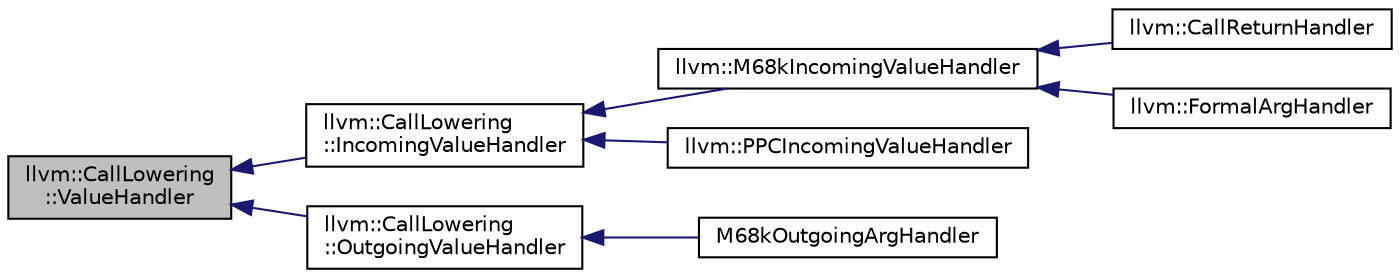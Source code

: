 digraph "llvm::CallLowering::ValueHandler"
{
 // LATEX_PDF_SIZE
  bgcolor="transparent";
  edge [fontname="Helvetica",fontsize="10",labelfontname="Helvetica",labelfontsize="10"];
  node [fontname="Helvetica",fontsize="10",shape=record];
  rankdir="LR";
  Node1 [label="llvm::CallLowering\l::ValueHandler",height=0.2,width=0.4,color="black", fillcolor="grey75", style="filled", fontcolor="black",tooltip=" "];
  Node1 -> Node2 [dir="back",color="midnightblue",fontsize="10",style="solid",fontname="Helvetica"];
  Node2 [label="llvm::CallLowering\l::IncomingValueHandler",height=0.2,width=0.4,color="black",URL="$structllvm_1_1CallLowering_1_1IncomingValueHandler.html",tooltip="Base class for ValueHandlers used for arguments coming into the current function, or for return value..."];
  Node2 -> Node3 [dir="back",color="midnightblue",fontsize="10",style="solid",fontname="Helvetica"];
  Node3 [label="llvm::M68kIncomingValueHandler",height=0.2,width=0.4,color="black",URL="$structllvm_1_1M68kIncomingValueHandler.html",tooltip=" "];
  Node3 -> Node4 [dir="back",color="midnightblue",fontsize="10",style="solid",fontname="Helvetica"];
  Node4 [label="llvm::CallReturnHandler",height=0.2,width=0.4,color="black",URL="$structllvm_1_1CallReturnHandler.html",tooltip=" "];
  Node3 -> Node5 [dir="back",color="midnightblue",fontsize="10",style="solid",fontname="Helvetica"];
  Node5 [label="llvm::FormalArgHandler",height=0.2,width=0.4,color="black",URL="$structllvm_1_1FormalArgHandler.html",tooltip=" "];
  Node2 -> Node6 [dir="back",color="midnightblue",fontsize="10",style="solid",fontname="Helvetica"];
  Node6 [label="llvm::PPCIncomingValueHandler",height=0.2,width=0.4,color="black",URL="$classllvm_1_1PPCIncomingValueHandler.html",tooltip=" "];
  Node1 -> Node7 [dir="back",color="midnightblue",fontsize="10",style="solid",fontname="Helvetica"];
  Node7 [label="llvm::CallLowering\l::OutgoingValueHandler",height=0.2,width=0.4,color="black",URL="$structllvm_1_1CallLowering_1_1OutgoingValueHandler.html",tooltip="Base class for ValueHandlers used for arguments passed to a function call, or for return values."];
  Node7 -> Node8 [dir="back",color="midnightblue",fontsize="10",style="solid",fontname="Helvetica"];
  Node8 [label="M68kOutgoingArgHandler",height=0.2,width=0.4,color="black",URL="$structM68kOutgoingArgHandler.html",tooltip=" "];
}
